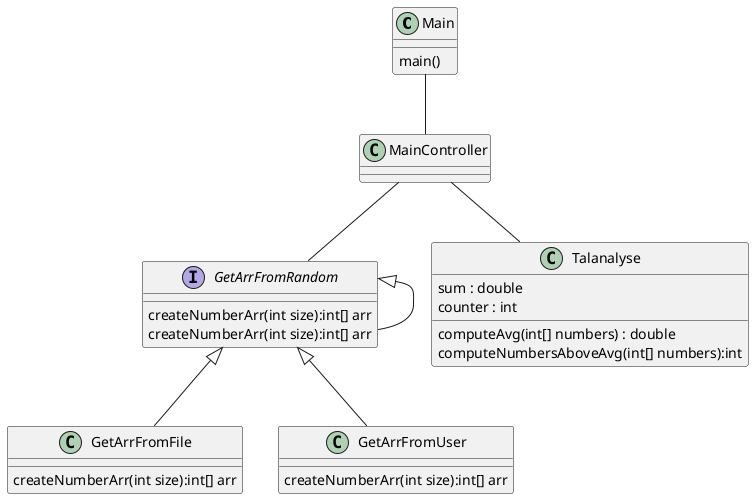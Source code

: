 @startuml
class Main {
main()

}
class MainController {
}
class GetArrFromFile {
createNumberArr(int size):int[] arr
}
class GetArrFromUser {
createNumberArr(int size):int[] arr
}
class GetArrFromRandom {
createNumberArr(int size):int[] arr
}
interface GetArrFromRandom {
createNumberArr(int size):int[] arr
}
class Talanalyse {
sum : double
counter : int
computeAvg(int[] numbers) : double
computeNumbersAboveAvg(int[] numbers):int
}
MainController -- Talanalyse
MainController -- GetArrFromRandom
Main-- MainController
GetArrFromRandom <|-- GetArrFromFile
GetArrFromRandom <|-- GetArrFromUser
GetArrFromRandom <|-- GetArrFromRandom

@enduml